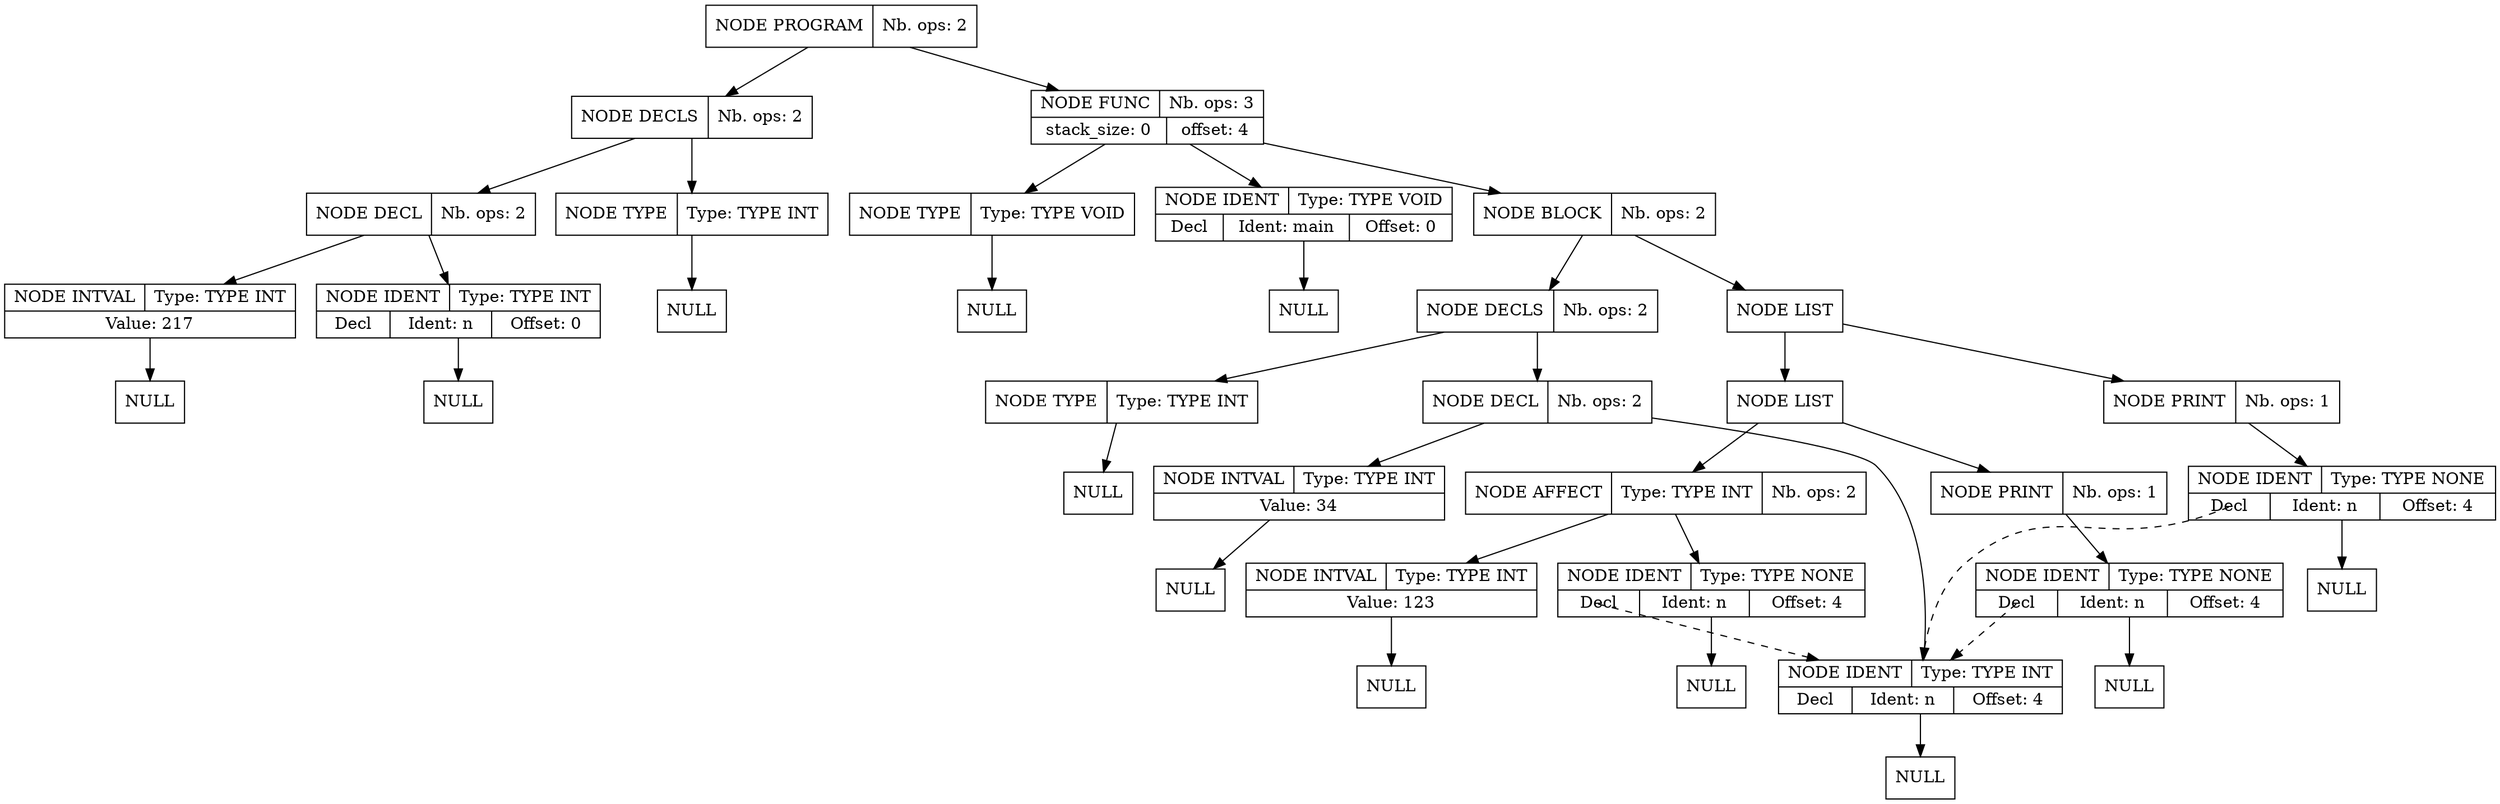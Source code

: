 digraph global_vars {
    N1 [shape=record, label="{{NODE PROGRAM|Nb. ops: 2}}"];
    N2 [shape=record, label="{{NODE DECLS|Nb. ops: 2}}"];
    N3 [shape=record, label="{{NODE TYPE|Type: TYPE INT}}"];
    N4 [shape=record, label="{{NULL}}"];
    edge[tailclip=true];
    N3 -> N4
    edge[tailclip=true];
    N2 -> N3
    N5 [shape=record, label="{{NODE DECL|Nb. ops: 2}}"];
    N6 [shape=record, label="{{NODE IDENT|Type: TYPE INT}|{<decl>Decl      |Ident: n|Offset: 0}}"];
    N7 [shape=record, label="{{NULL}}"];
    edge[tailclip=true];
    N6 -> N7
    edge[tailclip=true];
    N5 -> N6
    N8 [shape=record, label="{{NODE INTVAL|Type: TYPE INT}|{Value: 217}}"];
    N9 [shape=record, label="{{NULL}}"];
    edge[tailclip=true];
    N8 -> N9
    edge[tailclip=true];
    N5 -> N8
    edge[tailclip=true];
    N2 -> N5
    edge[tailclip=true];
    N1 -> N2
    N10 [shape=record, label="{{NODE FUNC|Nb. ops: 3}|{stack_size: 0|offset: 4}}"];
    N11 [shape=record, label="{{NODE TYPE|Type: TYPE VOID}}"];
    N12 [shape=record, label="{{NULL}}"];
    edge[tailclip=true];
    N11 -> N12
    edge[tailclip=true];
    N10 -> N11
    N13 [shape=record, label="{{NODE IDENT|Type: TYPE VOID}|{<decl>Decl      |Ident: main|Offset: 0}}"];
    N14 [shape=record, label="{{NULL}}"];
    edge[tailclip=true];
    N13 -> N14
    edge[tailclip=true];
    N10 -> N13
    N15 [shape=record, label="{{NODE BLOCK|Nb. ops: 2}}"];
    N16 [shape=record, label="{{NODE DECLS|Nb. ops: 2}}"];
    N17 [shape=record, label="{{NODE TYPE|Type: TYPE INT}}"];
    N18 [shape=record, label="{{NULL}}"];
    edge[tailclip=true];
    N17 -> N18
    edge[tailclip=true];
    N16 -> N17
    N19 [shape=record, label="{{NODE DECL|Nb. ops: 2}}"];
    N20 [shape=record, label="{{NODE IDENT|Type: TYPE INT}|{<decl>Decl      |Ident: n|Offset: 4}}"];
    N21 [shape=record, label="{{NULL}}"];
    edge[tailclip=true];
    N20 -> N21
    edge[tailclip=true];
    N19 -> N20
    N22 [shape=record, label="{{NODE INTVAL|Type: TYPE INT}|{Value: 34}}"];
    N23 [shape=record, label="{{NULL}}"];
    edge[tailclip=true];
    N22 -> N23
    edge[tailclip=true];
    N19 -> N22
    edge[tailclip=true];
    N16 -> N19
    edge[tailclip=true];
    N15 -> N16
    N24 [shape=record, label="{{NODE LIST}}"];
    N25 [shape=record, label="{{NODE LIST}}"];
    N26 [shape=record, label="{{NODE PRINT|Nb. ops: 1}}"];
    N27 [shape=record, label="{{NODE IDENT|Type: TYPE NONE}|{<decl>Decl      |Ident: n|Offset: 4}}"];
    edge[tailclip=false];
    "N27":decl:c -> "N20" [style=dashed]
    N28 [shape=record, label="{{NULL}}"];
    edge[tailclip=true];
    N27 -> N28
    edge[tailclip=true];
    N26 -> N27
    edge[tailclip=true];
    N25 -> N26
    N29 [shape=record, label="{{NODE AFFECT|Type: TYPE INT|Nb. ops: 2}}"];
    N30 [shape=record, label="{{NODE IDENT|Type: TYPE NONE}|{<decl>Decl      |Ident: n|Offset: 4}}"];
    edge[tailclip=false];
    "N30":decl:c -> "N20" [style=dashed]
    N31 [shape=record, label="{{NULL}}"];
    edge[tailclip=true];
    N30 -> N31
    edge[tailclip=true];
    N29 -> N30
    N32 [shape=record, label="{{NODE INTVAL|Type: TYPE INT}|{Value: 123}}"];
    N33 [shape=record, label="{{NULL}}"];
    edge[tailclip=true];
    N32 -> N33
    edge[tailclip=true];
    N29 -> N32
    edge[tailclip=true];
    N25 -> N29
    edge[tailclip=true];
    N24 -> N25
    N34 [shape=record, label="{{NODE PRINT|Nb. ops: 1}}"];
    N35 [shape=record, label="{{NODE IDENT|Type: TYPE NONE}|{<decl>Decl      |Ident: n|Offset: 4}}"];
    edge[tailclip=false];
    "N35":decl:c -> "N20" [style=dashed]
    N36 [shape=record, label="{{NULL}}"];
    edge[tailclip=true];
    N35 -> N36
    edge[tailclip=true];
    N34 -> N35
    edge[tailclip=true];
    N24 -> N34
    edge[tailclip=true];
    N15 -> N24
    edge[tailclip=true];
    N10 -> N15
    edge[tailclip=true];
    N1 -> N10
}